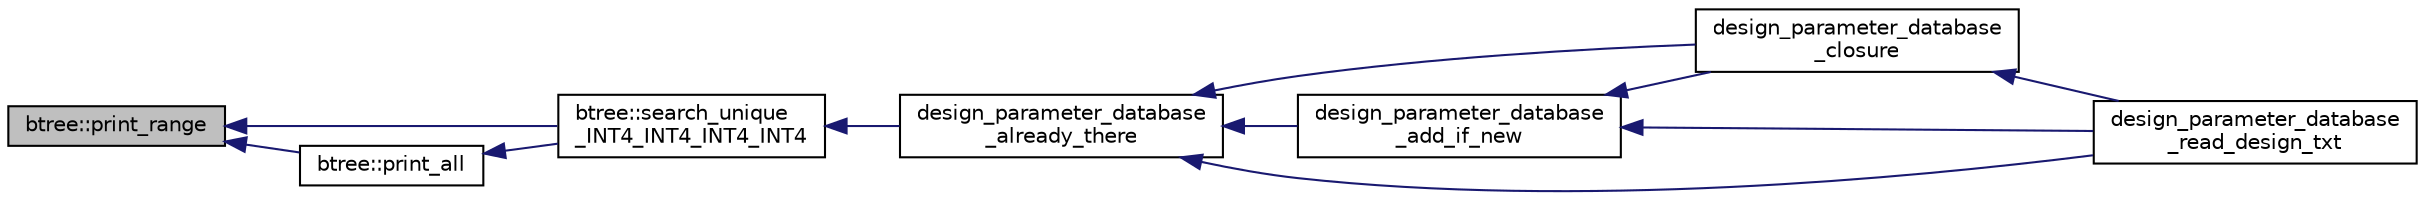 digraph "btree::print_range"
{
  edge [fontname="Helvetica",fontsize="10",labelfontname="Helvetica",labelfontsize="10"];
  node [fontname="Helvetica",fontsize="10",shape=record];
  rankdir="LR";
  Node3318 [label="btree::print_range",height=0.2,width=0.4,color="black", fillcolor="grey75", style="filled", fontcolor="black"];
  Node3318 -> Node3319 [dir="back",color="midnightblue",fontsize="10",style="solid",fontname="Helvetica"];
  Node3319 [label="btree::search_unique\l_INT4_INT4_INT4_INT4",height=0.2,width=0.4,color="black", fillcolor="white", style="filled",URL="$dd/db0/classbtree.html#a84ca9f7c7d10a5fbf123bf68081519e1"];
  Node3319 -> Node3320 [dir="back",color="midnightblue",fontsize="10",style="solid",fontname="Helvetica"];
  Node3320 [label="design_parameter_database\l_already_there",height=0.2,width=0.4,color="black", fillcolor="white", style="filled",URL="$d9/d60/discreta_8h.html#a1a30451e84e5db071c2b0de9262b9753"];
  Node3320 -> Node3321 [dir="back",color="midnightblue",fontsize="10",style="solid",fontname="Helvetica"];
  Node3321 [label="design_parameter_database\l_add_if_new",height=0.2,width=0.4,color="black", fillcolor="white", style="filled",URL="$d9/d60/discreta_8h.html#afab003d450b51bb6c988b57c3451f535"];
  Node3321 -> Node3322 [dir="back",color="midnightblue",fontsize="10",style="solid",fontname="Helvetica"];
  Node3322 [label="design_parameter_database\l_closure",height=0.2,width=0.4,color="black", fillcolor="white", style="filled",URL="$d9/d60/discreta_8h.html#a311d21856b33e2872f1d686c191b0003"];
  Node3322 -> Node3323 [dir="back",color="midnightblue",fontsize="10",style="solid",fontname="Helvetica"];
  Node3323 [label="design_parameter_database\l_read_design_txt",height=0.2,width=0.4,color="black", fillcolor="white", style="filled",URL="$d9/d60/discreta_8h.html#ac12f39c2d57b543c801c36d26f237ac7"];
  Node3321 -> Node3323 [dir="back",color="midnightblue",fontsize="10",style="solid",fontname="Helvetica"];
  Node3320 -> Node3322 [dir="back",color="midnightblue",fontsize="10",style="solid",fontname="Helvetica"];
  Node3320 -> Node3323 [dir="back",color="midnightblue",fontsize="10",style="solid",fontname="Helvetica"];
  Node3318 -> Node3324 [dir="back",color="midnightblue",fontsize="10",style="solid",fontname="Helvetica"];
  Node3324 [label="btree::print_all",height=0.2,width=0.4,color="black", fillcolor="white", style="filled",URL="$dd/db0/classbtree.html#a34c238b9ff5f8dcdf31948c0abba05ca"];
  Node3324 -> Node3319 [dir="back",color="midnightblue",fontsize="10",style="solid",fontname="Helvetica"];
}
